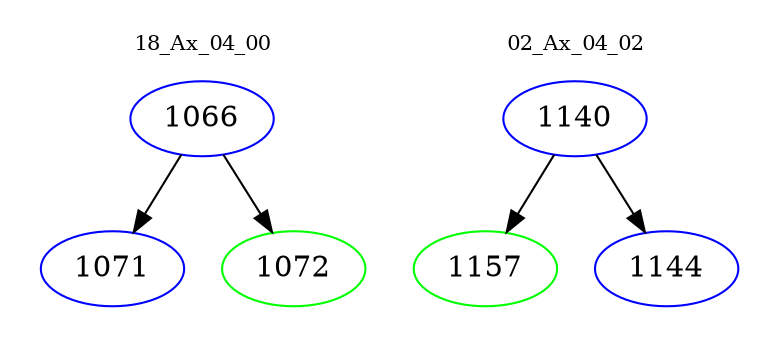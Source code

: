 digraph{
subgraph cluster_0 {
color = white
label = "18_Ax_04_00";
fontsize=10;
T0_1066 [label="1066", color="blue"]
T0_1066 -> T0_1071 [color="black"]
T0_1071 [label="1071", color="blue"]
T0_1066 -> T0_1072 [color="black"]
T0_1072 [label="1072", color="green"]
}
subgraph cluster_1 {
color = white
label = "02_Ax_04_02";
fontsize=10;
T1_1140 [label="1140", color="blue"]
T1_1140 -> T1_1157 [color="black"]
T1_1157 [label="1157", color="green"]
T1_1140 -> T1_1144 [color="black"]
T1_1144 [label="1144", color="blue"]
}
}
